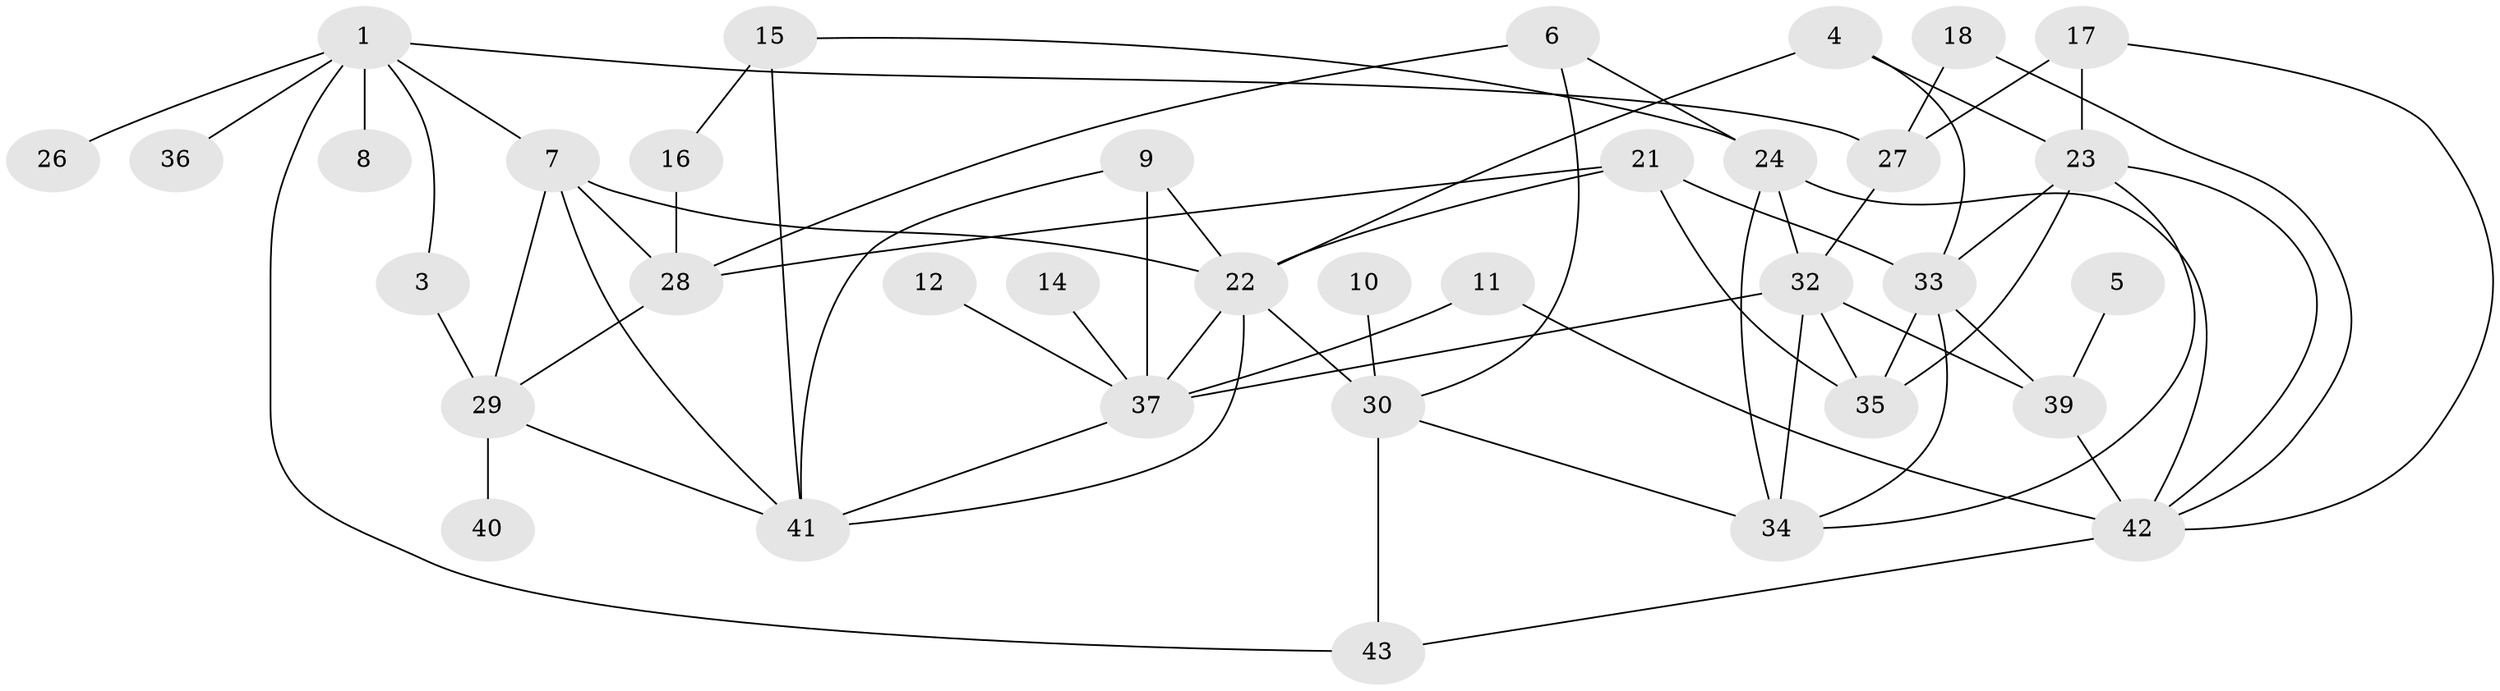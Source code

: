 // original degree distribution, {3: 0.2441860465116279, 5: 0.09302325581395349, 4: 0.11627906976744186, 0: 0.06976744186046512, 2: 0.18604651162790697, 1: 0.2441860465116279, 7: 0.023255813953488372, 6: 0.011627906976744186, 8: 0.011627906976744186}
// Generated by graph-tools (version 1.1) at 2025/49/03/09/25 03:49:12]
// undirected, 36 vertices, 66 edges
graph export_dot {
graph [start="1"]
  node [color=gray90,style=filled];
  1;
  3;
  4;
  5;
  6;
  7;
  8;
  9;
  10;
  11;
  12;
  14;
  15;
  16;
  17;
  18;
  21;
  22;
  23;
  24;
  26;
  27;
  28;
  29;
  30;
  32;
  33;
  34;
  35;
  36;
  37;
  39;
  40;
  41;
  42;
  43;
  1 -- 3 [weight=1.0];
  1 -- 7 [weight=1.0];
  1 -- 8 [weight=1.0];
  1 -- 26 [weight=1.0];
  1 -- 27 [weight=1.0];
  1 -- 36 [weight=1.0];
  1 -- 43 [weight=1.0];
  3 -- 29 [weight=1.0];
  4 -- 22 [weight=1.0];
  4 -- 23 [weight=1.0];
  4 -- 33 [weight=1.0];
  5 -- 39 [weight=1.0];
  6 -- 24 [weight=1.0];
  6 -- 28 [weight=1.0];
  6 -- 30 [weight=1.0];
  7 -- 22 [weight=1.0];
  7 -- 28 [weight=1.0];
  7 -- 29 [weight=1.0];
  7 -- 41 [weight=1.0];
  9 -- 22 [weight=1.0];
  9 -- 37 [weight=1.0];
  9 -- 41 [weight=1.0];
  10 -- 30 [weight=1.0];
  11 -- 37 [weight=1.0];
  11 -- 42 [weight=1.0];
  12 -- 37 [weight=1.0];
  14 -- 37 [weight=1.0];
  15 -- 16 [weight=1.0];
  15 -- 24 [weight=1.0];
  15 -- 41 [weight=1.0];
  16 -- 28 [weight=1.0];
  17 -- 23 [weight=1.0];
  17 -- 27 [weight=2.0];
  17 -- 42 [weight=1.0];
  18 -- 27 [weight=1.0];
  18 -- 42 [weight=1.0];
  21 -- 22 [weight=1.0];
  21 -- 28 [weight=1.0];
  21 -- 33 [weight=1.0];
  21 -- 35 [weight=1.0];
  22 -- 30 [weight=1.0];
  22 -- 37 [weight=1.0];
  22 -- 41 [weight=1.0];
  23 -- 33 [weight=1.0];
  23 -- 34 [weight=1.0];
  23 -- 35 [weight=1.0];
  23 -- 42 [weight=1.0];
  24 -- 32 [weight=1.0];
  24 -- 34 [weight=1.0];
  24 -- 42 [weight=1.0];
  27 -- 32 [weight=1.0];
  28 -- 29 [weight=1.0];
  29 -- 40 [weight=1.0];
  29 -- 41 [weight=1.0];
  30 -- 34 [weight=1.0];
  30 -- 43 [weight=1.0];
  32 -- 34 [weight=1.0];
  32 -- 35 [weight=1.0];
  32 -- 37 [weight=1.0];
  32 -- 39 [weight=1.0];
  33 -- 34 [weight=1.0];
  33 -- 35 [weight=1.0];
  33 -- 39 [weight=1.0];
  37 -- 41 [weight=1.0];
  39 -- 42 [weight=2.0];
  42 -- 43 [weight=1.0];
}
